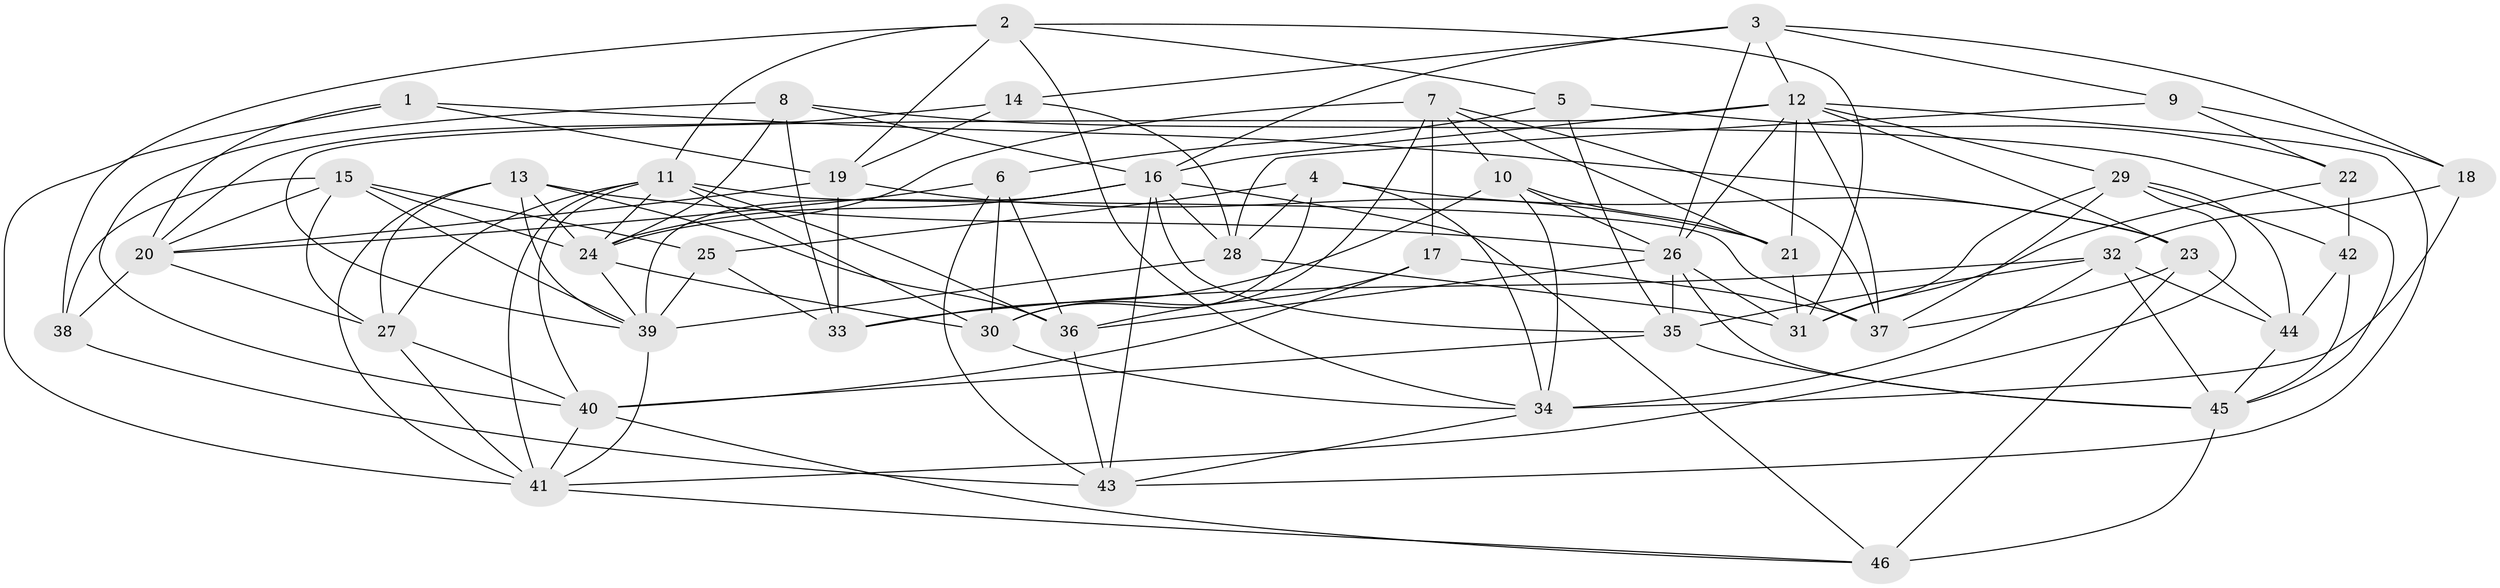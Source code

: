 // original degree distribution, {4: 1.0}
// Generated by graph-tools (version 1.1) at 2025/38/03/04/25 23:38:12]
// undirected, 46 vertices, 134 edges
graph export_dot {
  node [color=gray90,style=filled];
  1;
  2;
  3;
  4;
  5;
  6;
  7;
  8;
  9;
  10;
  11;
  12;
  13;
  14;
  15;
  16;
  17;
  18;
  19;
  20;
  21;
  22;
  23;
  24;
  25;
  26;
  27;
  28;
  29;
  30;
  31;
  32;
  33;
  34;
  35;
  36;
  37;
  38;
  39;
  40;
  41;
  42;
  43;
  44;
  45;
  46;
  1 -- 19 [weight=1.0];
  1 -- 20 [weight=1.0];
  1 -- 23 [weight=1.0];
  1 -- 41 [weight=1.0];
  2 -- 5 [weight=1.0];
  2 -- 11 [weight=1.0];
  2 -- 19 [weight=1.0];
  2 -- 31 [weight=1.0];
  2 -- 34 [weight=1.0];
  2 -- 38 [weight=1.0];
  3 -- 9 [weight=1.0];
  3 -- 12 [weight=1.0];
  3 -- 14 [weight=1.0];
  3 -- 16 [weight=1.0];
  3 -- 18 [weight=1.0];
  3 -- 26 [weight=1.0];
  4 -- 23 [weight=1.0];
  4 -- 25 [weight=1.0];
  4 -- 28 [weight=1.0];
  4 -- 30 [weight=1.0];
  4 -- 34 [weight=2.0];
  5 -- 6 [weight=2.0];
  5 -- 22 [weight=2.0];
  5 -- 35 [weight=1.0];
  6 -- 20 [weight=1.0];
  6 -- 30 [weight=1.0];
  6 -- 36 [weight=1.0];
  6 -- 43 [weight=1.0];
  7 -- 10 [weight=1.0];
  7 -- 17 [weight=2.0];
  7 -- 21 [weight=2.0];
  7 -- 24 [weight=3.0];
  7 -- 30 [weight=1.0];
  7 -- 37 [weight=1.0];
  8 -- 16 [weight=1.0];
  8 -- 24 [weight=1.0];
  8 -- 33 [weight=1.0];
  8 -- 40 [weight=1.0];
  8 -- 45 [weight=2.0];
  9 -- 18 [weight=1.0];
  9 -- 22 [weight=1.0];
  9 -- 28 [weight=1.0];
  10 -- 21 [weight=1.0];
  10 -- 26 [weight=1.0];
  10 -- 33 [weight=2.0];
  10 -- 34 [weight=1.0];
  11 -- 24 [weight=1.0];
  11 -- 27 [weight=1.0];
  11 -- 30 [weight=1.0];
  11 -- 36 [weight=1.0];
  11 -- 37 [weight=1.0];
  11 -- 40 [weight=1.0];
  11 -- 41 [weight=1.0];
  12 -- 16 [weight=1.0];
  12 -- 21 [weight=1.0];
  12 -- 23 [weight=1.0];
  12 -- 26 [weight=2.0];
  12 -- 29 [weight=1.0];
  12 -- 37 [weight=1.0];
  12 -- 39 [weight=1.0];
  12 -- 43 [weight=1.0];
  13 -- 24 [weight=1.0];
  13 -- 26 [weight=1.0];
  13 -- 27 [weight=1.0];
  13 -- 36 [weight=1.0];
  13 -- 39 [weight=1.0];
  13 -- 41 [weight=1.0];
  14 -- 19 [weight=1.0];
  14 -- 20 [weight=1.0];
  14 -- 28 [weight=1.0];
  15 -- 20 [weight=1.0];
  15 -- 24 [weight=1.0];
  15 -- 25 [weight=1.0];
  15 -- 27 [weight=1.0];
  15 -- 38 [weight=1.0];
  15 -- 39 [weight=1.0];
  16 -- 24 [weight=1.0];
  16 -- 28 [weight=1.0];
  16 -- 35 [weight=1.0];
  16 -- 39 [weight=1.0];
  16 -- 43 [weight=2.0];
  16 -- 46 [weight=1.0];
  17 -- 36 [weight=1.0];
  17 -- 37 [weight=1.0];
  17 -- 40 [weight=2.0];
  18 -- 32 [weight=1.0];
  18 -- 34 [weight=3.0];
  19 -- 20 [weight=1.0];
  19 -- 21 [weight=1.0];
  19 -- 33 [weight=1.0];
  20 -- 27 [weight=1.0];
  20 -- 38 [weight=2.0];
  21 -- 31 [weight=1.0];
  22 -- 31 [weight=1.0];
  22 -- 42 [weight=2.0];
  23 -- 37 [weight=1.0];
  23 -- 44 [weight=1.0];
  23 -- 46 [weight=1.0];
  24 -- 30 [weight=1.0];
  24 -- 39 [weight=1.0];
  25 -- 33 [weight=1.0];
  25 -- 39 [weight=1.0];
  26 -- 31 [weight=1.0];
  26 -- 35 [weight=1.0];
  26 -- 36 [weight=1.0];
  26 -- 45 [weight=2.0];
  27 -- 40 [weight=1.0];
  27 -- 41 [weight=1.0];
  28 -- 31 [weight=1.0];
  28 -- 39 [weight=1.0];
  29 -- 31 [weight=1.0];
  29 -- 37 [weight=1.0];
  29 -- 41 [weight=1.0];
  29 -- 42 [weight=1.0];
  29 -- 44 [weight=1.0];
  30 -- 34 [weight=1.0];
  32 -- 33 [weight=1.0];
  32 -- 34 [weight=1.0];
  32 -- 35 [weight=1.0];
  32 -- 44 [weight=1.0];
  32 -- 45 [weight=1.0];
  34 -- 43 [weight=1.0];
  35 -- 40 [weight=1.0];
  35 -- 45 [weight=1.0];
  36 -- 43 [weight=1.0];
  38 -- 43 [weight=2.0];
  39 -- 41 [weight=1.0];
  40 -- 41 [weight=1.0];
  40 -- 46 [weight=1.0];
  41 -- 46 [weight=1.0];
  42 -- 44 [weight=2.0];
  42 -- 45 [weight=1.0];
  44 -- 45 [weight=1.0];
  45 -- 46 [weight=2.0];
}
